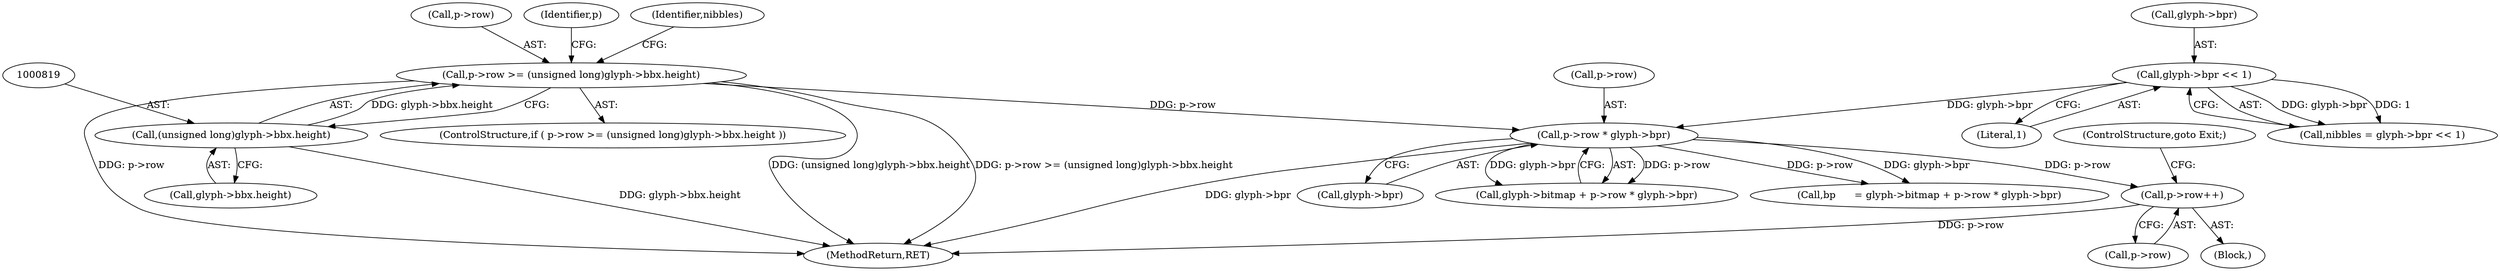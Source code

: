 digraph "0_savannah_7f2e4f4f553f6836be7683f66226afac3fa979b8@pointer" {
"1000991" [label="(Call,p->row++)"];
"1000858" [label="(Call,p->row * glyph->bpr)"];
"1000814" [label="(Call,p->row >= (unsigned long)glyph->bbx.height)"];
"1000818" [label="(Call,(unsigned long)glyph->bbx.height)"];
"1000847" [label="(Call,glyph->bpr << 1)"];
"1000812" [label="(Block,)"];
"1000995" [label="(ControlStructure,goto Exit;)"];
"1000847" [label="(Call,glyph->bpr << 1)"];
"1000851" [label="(Literal,1)"];
"1000854" [label="(Call,glyph->bitmap + p->row * glyph->bpr)"];
"1000858" [label="(Call,p->row * glyph->bpr)"];
"1000846" [label="(Identifier,nibbles)"];
"1000859" [label="(Call,p->row)"];
"1000820" [label="(Call,glyph->bbx.height)"];
"1000848" [label="(Call,glyph->bpr)"];
"1000991" [label="(Call,p->row++)"];
"1000815" [label="(Call,p->row)"];
"1000813" [label="(ControlStructure,if ( p->row >= (unsigned long)glyph->bbx.height ))"];
"1000830" [label="(Identifier,p)"];
"1000992" [label="(Call,p->row)"];
"1000845" [label="(Call,nibbles = glyph->bpr << 1)"];
"1001562" [label="(MethodReturn,RET)"];
"1000814" [label="(Call,p->row >= (unsigned long)glyph->bbx.height)"];
"1000862" [label="(Call,glyph->bpr)"];
"1000852" [label="(Call,bp      = glyph->bitmap + p->row * glyph->bpr)"];
"1000818" [label="(Call,(unsigned long)glyph->bbx.height)"];
"1000991" -> "1000812"  [label="AST: "];
"1000991" -> "1000992"  [label="CFG: "];
"1000992" -> "1000991"  [label="AST: "];
"1000995" -> "1000991"  [label="CFG: "];
"1000991" -> "1001562"  [label="DDG: p->row"];
"1000858" -> "1000991"  [label="DDG: p->row"];
"1000858" -> "1000854"  [label="AST: "];
"1000858" -> "1000862"  [label="CFG: "];
"1000859" -> "1000858"  [label="AST: "];
"1000862" -> "1000858"  [label="AST: "];
"1000854" -> "1000858"  [label="CFG: "];
"1000858" -> "1001562"  [label="DDG: glyph->bpr"];
"1000858" -> "1000852"  [label="DDG: p->row"];
"1000858" -> "1000852"  [label="DDG: glyph->bpr"];
"1000858" -> "1000854"  [label="DDG: p->row"];
"1000858" -> "1000854"  [label="DDG: glyph->bpr"];
"1000814" -> "1000858"  [label="DDG: p->row"];
"1000847" -> "1000858"  [label="DDG: glyph->bpr"];
"1000814" -> "1000813"  [label="AST: "];
"1000814" -> "1000818"  [label="CFG: "];
"1000815" -> "1000814"  [label="AST: "];
"1000818" -> "1000814"  [label="AST: "];
"1000830" -> "1000814"  [label="CFG: "];
"1000846" -> "1000814"  [label="CFG: "];
"1000814" -> "1001562"  [label="DDG: (unsigned long)glyph->bbx.height"];
"1000814" -> "1001562"  [label="DDG: p->row >= (unsigned long)glyph->bbx.height"];
"1000814" -> "1001562"  [label="DDG: p->row"];
"1000818" -> "1000814"  [label="DDG: glyph->bbx.height"];
"1000818" -> "1000820"  [label="CFG: "];
"1000819" -> "1000818"  [label="AST: "];
"1000820" -> "1000818"  [label="AST: "];
"1000818" -> "1001562"  [label="DDG: glyph->bbx.height"];
"1000847" -> "1000845"  [label="AST: "];
"1000847" -> "1000851"  [label="CFG: "];
"1000848" -> "1000847"  [label="AST: "];
"1000851" -> "1000847"  [label="AST: "];
"1000845" -> "1000847"  [label="CFG: "];
"1000847" -> "1000845"  [label="DDG: glyph->bpr"];
"1000847" -> "1000845"  [label="DDG: 1"];
}
